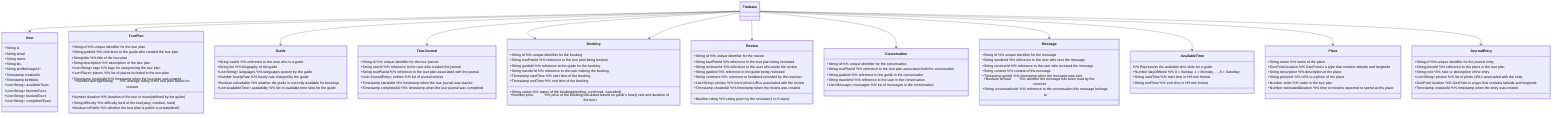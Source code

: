 classDiagram
    class Firebase {
    }
    Firebase --> User
    Firebase --> TourPlan
    Firebase --> Guide
    Firebase --> TourJournal
    Firebase --> Booking
    Firebase --> Review
    Firebase --> Conversation
    Firebase --> Message
    Firebase --> AvailableTime
    Firebase --> Place
    Firebase --> JournalEntry
    Firebase --> Booking
    
    class User {
        +String id
        +String email
        +String name
        +String bio
        +String profileImageUrl
        +Timestamp createdAt
        +Timestamp birthdate
        +List~String~ availableTours
        +List~String~ favoriteTours
        +List~String~ bookedTours
        +List~String~ completedTours
    }
    
    class Guide {
        +String userId              %% reference to the user who is a guide
        +String bio                 %% biography of the guide
        +List~String~ languages     %% languages spoken by the guide
        +Number hourlyRate          %% hourly rate charged by the guide
        +Boolean isAvailable        %% whether the guide is currently available for bookings
        +List~AvailableTime~ availability   %% list of available time slots for the guide
    }

    class AvailableTime {           %% Represents the available time slots for a guide
        +Number dayOfWeek           %% 0 = Sunday, 1 = Monday, ..., 6 = Saturday
        +String startTime           %% start time in HH:mm format
        +String endTime             %% end time in HH:mm format
    }
    
    
    class TourPlan {
        +String id                  %% unique identifier for the tour plan
        +String guideId             %% reference to the guide who created the tour plan
        +String title               %% title of the tour plan
        +String description         %% description of the tour plan
        +Number duration            %% duration of the tour in hours (defined by the guide)
        +String difficulty          %% difficulty level of the tour (easy, medium, hard)
        +List~String~ tags          %% tags for categorizing the tour plan
        +List~Place~ places         %% list of places included in the tour plan
        +Timestamp createdAt        %% timestamp when the tour plan was created
        +Number averageRating       %% average rating of the tour plan based on reviews
        +Boolean isPublic           %% whether the tour plan is public or private (draft)
    }
    
    %% Subcollection for TourPlan places
    class Place {
        +String name                %% name of the place
        +GeoPoint location          %% GeoPoint is a type that contains latitude and longitude
        +String description         %% description of the place
        +String photoUrl            %% URL to a photo of the place
        +Number order               %% order in the tour plan
        +Number estimatedDuration   %% time in minutes expected to spend at this place
    }
    
    class TourJournal {
        +String id                      %% unique identifier for the tour journal
        +String userId                  %% reference to the user who created the journal
        +String tourPlanId              %% reference to the tour plan associated with the journal
        +List~JournalEntry~ entries     %% list of journal entries
        +Timestamp startedAt            %% timestamp when the tour journal was started
        +Timestamp completedAt          %% timestamp when the tour journal was completed
    }
    
    %% Subcolection for Journal entries
    class JournalEntry {
        +String id              %% unique identifier for the journal entry
        +String placeId         %% reference to the place in the tour plan
        +String note            %% note or description of the entry
        +List~String~ photos    %% list of photo URLs associated with the entry  
        +GeoPoint location      %% GeoPoint is a type that contains latitude and longitude
        +Timestamp createdAt    %% timestamp when the entry was created
    }
    
    class Booking {
        +String id              %% unique identifier for the booking
        +String tourPlanId      %% reference to the tour plan being booked
        +String guideId         %% reference to the guide for the booking
        +String travelerId      %% reference to the user making the booking
        +Timestamp startTime    %% start time of the booking
        +Timestamp endTime      %% end time of the booking
        +String status          %% status of the booking (pending, confirmed, cancelled)
        +Number price           %% price of the booking (calculated based on guide's hourly rate and duration of the tour)

    }
    
    class Review {
        +String id              %% unique identifier for the review
        +String tourPlanId      %% reference to the tour plan being reviewed
        +String reviewerId      %% reference to the user who wrote the review
        +String guideId         %% reference to the guide being reviewed
        +Number rating          %% rating given by the reviewer (1 to 5 stars)
        +String comment         %% comment or feedback provided by the reviewer
        +List~String~ photos    %% list of photo URLs associated with the review
        +Timestamp createdAt    %% timestamp when the review was created
    }
    
    class Conversation {
        +String id              %% unique identifier for the conversation
        +String tourPlanId      %% reference to the tour plan associated with the conversation
        +String guideId         %% reference to the guide in the conversation
        +String travelerId      %% reference to the user in the conversation
        +List~Message~ messages %% list of messages in the conversation
    }

    class Message {
        +String id              %% unique identifier for the message
        +String senderId        %% reference to the user who sent the message
        +String receiverId      %% reference to the user who received the message
        +String content         %% content of the message
        +Timestamp sentAt       %% timestamp when the message was sent
        +Boolean isRead         %% whether the message has been read by the receiver
        +String conversationId  %% reference to the conversation this message belongs to
    }